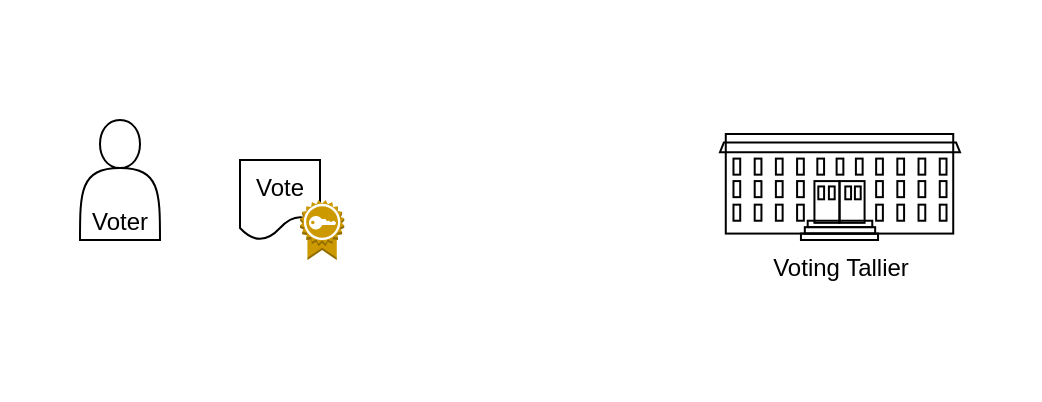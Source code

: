 <mxfile version="17.4.2" type="device"><diagram id="sNld3rZ4JpTNLqk1yw6c" name="Page-1"><mxGraphModel dx="1102" dy="977" grid="1" gridSize="10" guides="1" tooltips="1" connect="1" arrows="1" fold="1" page="1" pageScale="1" pageWidth="1169" pageHeight="827" math="0" shadow="0"><root><mxCell id="0"/><mxCell id="1" parent="0"/><mxCell id="AUIPKvOtoZbsu5eekdwB-1" value="Voter" style="shape=actor;whiteSpace=wrap;html=1;verticalAlign=bottom;fillColor=none;" parent="1" vertex="1"><mxGeometry x="120" y="220" width="40" height="60" as="geometry"/></mxCell><mxCell id="lc5GtJLYQr9-chREmAJf-1" value="Vote" style="shape=document;whiteSpace=wrap;html=1;boundedLbl=1;strokeColor=default;strokeWidth=1;fillColor=none;" parent="1" vertex="1"><mxGeometry x="200" y="240" width="40" height="40" as="geometry"/></mxCell><mxCell id="AUIPKvOtoZbsu5eekdwB-11" value="" style="outlineConnect=0;dashed=0;verticalLabelPosition=bottom;verticalAlign=top;align=center;html=1;shape=mxgraph.aws3.certificate;fillColor=#CC9900;gradientColor=none;strokeColor=default;strokeWidth=1;" parent="1" vertex="1"><mxGeometry x="230" y="260" width="22.11" height="30" as="geometry"/></mxCell><mxCell id="K3d2kNR8hqKyfTB2B1Q_-2" value="" style="rounded=0;whiteSpace=wrap;html=1;fontColor=none;fillColor=none;strokeColor=none;" parent="1" vertex="1"><mxGeometry x="80" y="160" width="520" height="200" as="geometry"/></mxCell><mxCell id="rkY0-4c8KVeHEIDKxhm6-1" value="" style="rounded=0;whiteSpace=wrap;html=1;fillColor=none;strokeColor=none;" parent="1" vertex="1"><mxGeometry x="440" y="200" width="120" height="80" as="geometry"/></mxCell><mxCell id="lc5GtJLYQr9-chREmAJf-2" value="Voting Tallier" style="shape=mxgraph.cisco.buildings.university;html=1;pointerEvents=1;dashed=0;fillColor=none;strokeColor=#000000;strokeWidth=1;verticalLabelPosition=bottom;verticalAlign=top;align=center;outlineConnect=0;" parent="1" vertex="1"><mxGeometry x="440" y="227" width="120" height="53" as="geometry"/></mxCell><mxCell id="JVSjdfZWuL7yfpWFkO9L-1" value="" style="rounded=0;whiteSpace=wrap;html=1;fontColor=none;fillColor=none;strokeColor=none;" vertex="1" parent="1"><mxGeometry x="80" y="160" width="520" height="200" as="geometry"/></mxCell></root></mxGraphModel></diagram></mxfile>